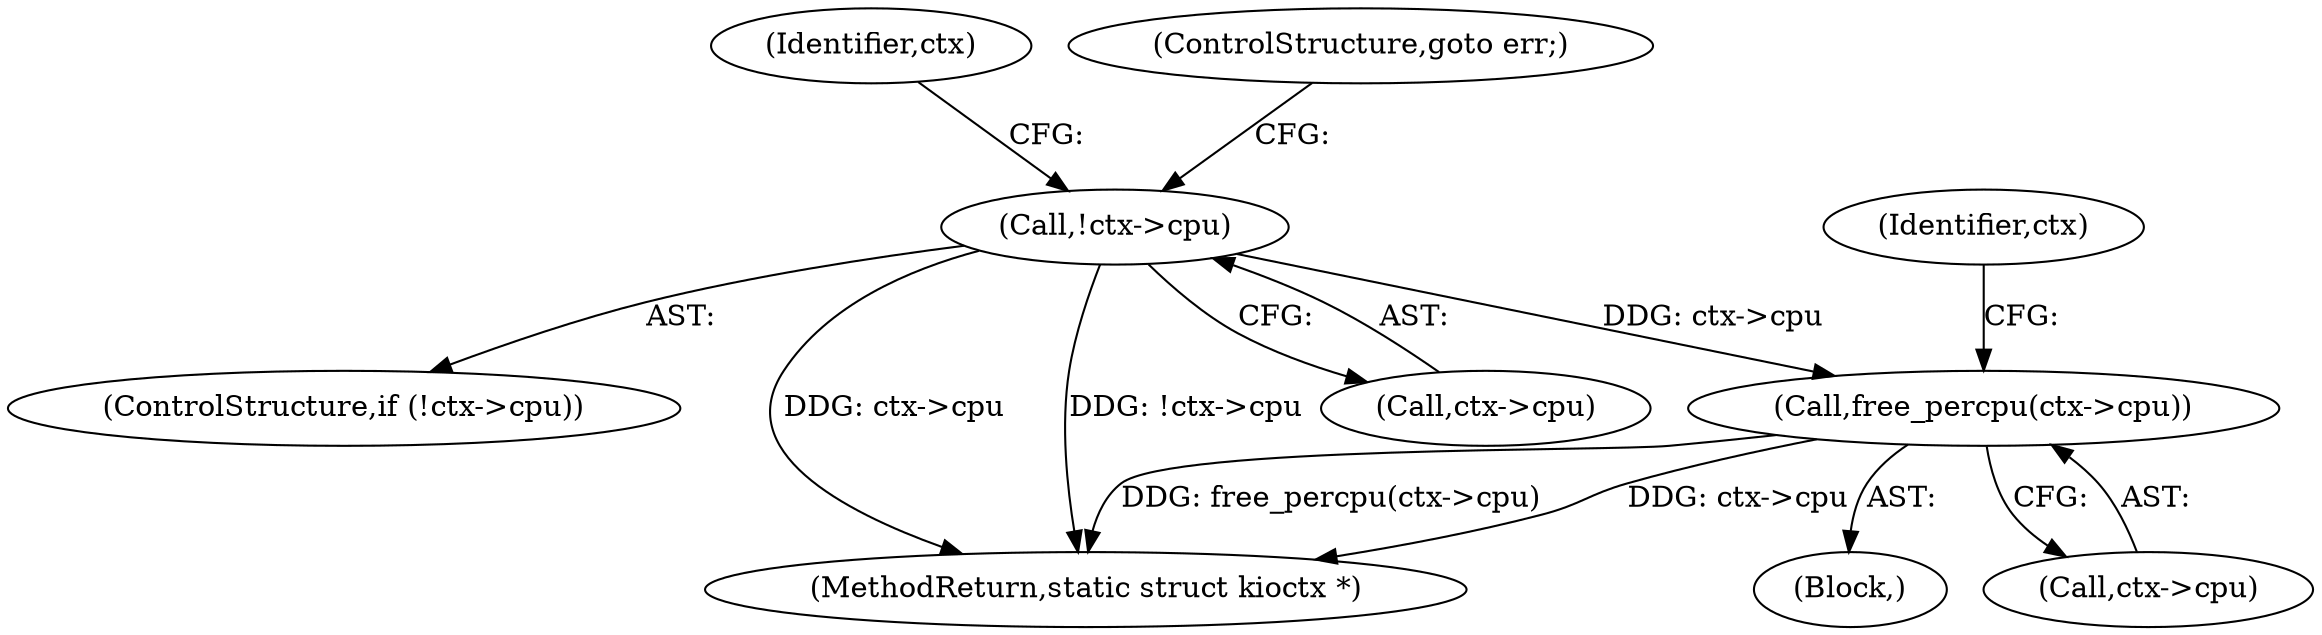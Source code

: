 digraph "0_linux_d558023207e008a4476a3b7bb8706b2a2bf5d84f@API" {
"1000336" [label="(Call,free_percpu(ctx->cpu))"];
"1000224" [label="(Call,!ctx->cpu)"];
"1000337" [label="(Call,ctx->cpu)"];
"1000343" [label="(Identifier,ctx)"];
"1000232" [label="(Identifier,ctx)"];
"1000223" [label="(ControlStructure,if (!ctx->cpu))"];
"1000361" [label="(MethodReturn,static struct kioctx *)"];
"1000225" [label="(Call,ctx->cpu)"];
"1000224" [label="(Call,!ctx->cpu)"];
"1000336" [label="(Call,free_percpu(ctx->cpu))"];
"1000106" [label="(Block,)"];
"1000228" [label="(ControlStructure,goto err;)"];
"1000336" -> "1000106"  [label="AST: "];
"1000336" -> "1000337"  [label="CFG: "];
"1000337" -> "1000336"  [label="AST: "];
"1000343" -> "1000336"  [label="CFG: "];
"1000336" -> "1000361"  [label="DDG: free_percpu(ctx->cpu)"];
"1000336" -> "1000361"  [label="DDG: ctx->cpu"];
"1000224" -> "1000336"  [label="DDG: ctx->cpu"];
"1000224" -> "1000223"  [label="AST: "];
"1000224" -> "1000225"  [label="CFG: "];
"1000225" -> "1000224"  [label="AST: "];
"1000228" -> "1000224"  [label="CFG: "];
"1000232" -> "1000224"  [label="CFG: "];
"1000224" -> "1000361"  [label="DDG: ctx->cpu"];
"1000224" -> "1000361"  [label="DDG: !ctx->cpu"];
}
